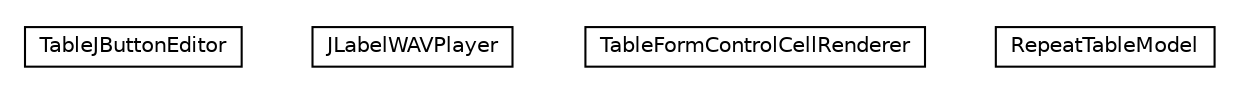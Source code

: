 #!/usr/local/bin/dot
#
# Class diagram 
# Generated by UMLGraph version 5.1 (http://www.umlgraph.org/)
#

digraph G {
	edge [fontname="Helvetica",fontsize=10,labelfontname="Helvetica",labelfontsize=10];
	node [fontname="Helvetica",fontsize=10,shape=plaintext];
	nodesep=0.25;
	ranksep=0.5;
	// org.universAAL.ui.handler.gui.swing.model.FormControl.swingModel.TableJButtonEditor
	c1091932 [label=<<table title="org.universAAL.ui.handler.gui.swing.model.FormControl.swingModel.TableJButtonEditor" border="0" cellborder="1" cellspacing="0" cellpadding="2" port="p" href="./TableJButtonEditor.html">
		<tr><td><table border="0" cellspacing="0" cellpadding="1">
<tr><td align="center" balign="center"> TableJButtonEditor </td></tr>
		</table></td></tr>
		</table>>, fontname="Helvetica", fontcolor="black", fontsize=10.0];
	// org.universAAL.ui.handler.gui.swing.model.FormControl.swingModel.JLabelWAVPlayer
	c1091933 [label=<<table title="org.universAAL.ui.handler.gui.swing.model.FormControl.swingModel.JLabelWAVPlayer" border="0" cellborder="1" cellspacing="0" cellpadding="2" port="p" href="./JLabelWAVPlayer.html">
		<tr><td><table border="0" cellspacing="0" cellpadding="1">
<tr><td align="center" balign="center"> JLabelWAVPlayer </td></tr>
		</table></td></tr>
		</table>>, fontname="Helvetica", fontcolor="black", fontsize=10.0];
	// org.universAAL.ui.handler.gui.swing.model.FormControl.swingModel.TableFormControlCellRenderer
	c1091934 [label=<<table title="org.universAAL.ui.handler.gui.swing.model.FormControl.swingModel.TableFormControlCellRenderer" border="0" cellborder="1" cellspacing="0" cellpadding="2" port="p" href="./TableFormControlCellRenderer.html">
		<tr><td><table border="0" cellspacing="0" cellpadding="1">
<tr><td align="center" balign="center"> TableFormControlCellRenderer </td></tr>
		</table></td></tr>
		</table>>, fontname="Helvetica", fontcolor="black", fontsize=10.0];
	// org.universAAL.ui.handler.gui.swing.model.FormControl.swingModel.RepeatTableModel
	c1091935 [label=<<table title="org.universAAL.ui.handler.gui.swing.model.FormControl.swingModel.RepeatTableModel" border="0" cellborder="1" cellspacing="0" cellpadding="2" port="p" href="./RepeatTableModel.html">
		<tr><td><table border="0" cellspacing="0" cellpadding="1">
<tr><td align="center" balign="center"> RepeatTableModel </td></tr>
		</table></td></tr>
		</table>>, fontname="Helvetica", fontcolor="black", fontsize=10.0];
}

